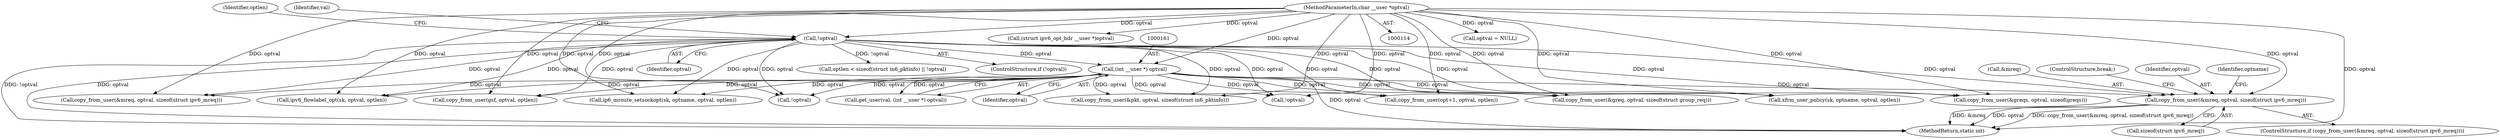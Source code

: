 digraph "0_linux_45f6fad84cc305103b28d73482b344d7f5b76f39_11@API" {
"1001427" [label="(Call,copy_from_user(&mreq, optval, sizeof(struct ipv6_mreq)))"];
"1000144" [label="(Call,!optval)"];
"1000118" [label="(MethodParameterIn,char __user *optval)"];
"1000160" [label="(Call,(int __user *) optval)"];
"1000946" [label="(Call,optlen < sizeof(struct in6_pktinfo) || !optval)"];
"1000813" [label="(Call,optval = NULL)"];
"1000160" [label="(Call,(int __user *) optval)"];
"1000143" [label="(ControlStructure,if (!optval))"];
"1000179" [label="(Call,ip6_mroute_setsockopt(sk, optname, optval, optlen))"];
"1000818" [label="(Call,!optval)"];
"1000955" [label="(Call,copy_from_user(&pkt, optval, sizeof(struct in6_pktinfo)))"];
"1001426" [label="(ControlStructure,if (copy_from_user(&mreq, optval, sizeof(struct ipv6_mreq))))"];
"1000145" [label="(Identifier,optval)"];
"1000951" [label="(Call,!optval)"];
"1001427" [label="(Call,copy_from_user(&mreq, optval, sizeof(struct ipv6_mreq)))"];
"1001085" [label="(Call,copy_from_user(opt+1, optval, optlen))"];
"1000144" [label="(Call,!optval)"];
"1000862" [label="(Call,(struct ipv6_opt_hdr __user *)optval)"];
"1001478" [label="(Call,copy_from_user(&greq, optval, sizeof(struct group_req)))"];
"1001878" [label="(Call,xfrm_user_policy(sk, optname, optval, optlen))"];
"1000147" [label="(Identifier,val)"];
"1001430" [label="(Identifier,optval)"];
"1001436" [label="(Identifier,optname)"];
"1001428" [label="(Call,&mreq)"];
"1001433" [label="(ControlStructure,break;)"];
"1001550" [label="(Call,copy_from_user(&greqs, optval, sizeof(greqs)))"];
"1000118" [label="(MethodParameterIn,char __user *optval)"];
"1000158" [label="(Call,get_user(val, (int __user *) optval))"];
"1001702" [label="(Call,copy_from_user(gsf, optval, optlen))"];
"1001377" [label="(Call,copy_from_user(&mreq, optval, sizeof(struct ipv6_mreq)))"];
"1000153" [label="(Identifier,optlen)"];
"1000162" [label="(Identifier,optval)"];
"1001857" [label="(Call,ipv6_flowlabel_opt(sk, optval, optlen))"];
"1002046" [label="(MethodReturn,static int)"];
"1001431" [label="(Call,sizeof(struct ipv6_mreq))"];
"1001427" -> "1001426"  [label="AST: "];
"1001427" -> "1001431"  [label="CFG: "];
"1001428" -> "1001427"  [label="AST: "];
"1001430" -> "1001427"  [label="AST: "];
"1001431" -> "1001427"  [label="AST: "];
"1001433" -> "1001427"  [label="CFG: "];
"1001436" -> "1001427"  [label="CFG: "];
"1001427" -> "1002046"  [label="DDG: copy_from_user(&mreq, optval, sizeof(struct ipv6_mreq))"];
"1001427" -> "1002046"  [label="DDG: &mreq"];
"1001427" -> "1002046"  [label="DDG: optval"];
"1000144" -> "1001427"  [label="DDG: optval"];
"1000160" -> "1001427"  [label="DDG: optval"];
"1000118" -> "1001427"  [label="DDG: optval"];
"1000144" -> "1000143"  [label="AST: "];
"1000144" -> "1000145"  [label="CFG: "];
"1000145" -> "1000144"  [label="AST: "];
"1000147" -> "1000144"  [label="CFG: "];
"1000153" -> "1000144"  [label="CFG: "];
"1000144" -> "1002046"  [label="DDG: !optval"];
"1000144" -> "1002046"  [label="DDG: optval"];
"1000118" -> "1000144"  [label="DDG: optval"];
"1000144" -> "1000160"  [label="DDG: optval"];
"1000144" -> "1000179"  [label="DDG: optval"];
"1000144" -> "1000818"  [label="DDG: optval"];
"1000144" -> "1000946"  [label="DDG: !optval"];
"1000144" -> "1000951"  [label="DDG: optval"];
"1000144" -> "1000955"  [label="DDG: optval"];
"1000144" -> "1001085"  [label="DDG: optval"];
"1000144" -> "1001377"  [label="DDG: optval"];
"1000144" -> "1001478"  [label="DDG: optval"];
"1000144" -> "1001550"  [label="DDG: optval"];
"1000144" -> "1001702"  [label="DDG: optval"];
"1000144" -> "1001857"  [label="DDG: optval"];
"1000144" -> "1001878"  [label="DDG: optval"];
"1000118" -> "1000114"  [label="AST: "];
"1000118" -> "1002046"  [label="DDG: optval"];
"1000118" -> "1000160"  [label="DDG: optval"];
"1000118" -> "1000179"  [label="DDG: optval"];
"1000118" -> "1000813"  [label="DDG: optval"];
"1000118" -> "1000818"  [label="DDG: optval"];
"1000118" -> "1000862"  [label="DDG: optval"];
"1000118" -> "1000951"  [label="DDG: optval"];
"1000118" -> "1000955"  [label="DDG: optval"];
"1000118" -> "1001085"  [label="DDG: optval"];
"1000118" -> "1001377"  [label="DDG: optval"];
"1000118" -> "1001478"  [label="DDG: optval"];
"1000118" -> "1001550"  [label="DDG: optval"];
"1000118" -> "1001702"  [label="DDG: optval"];
"1000118" -> "1001857"  [label="DDG: optval"];
"1000118" -> "1001878"  [label="DDG: optval"];
"1000160" -> "1000158"  [label="AST: "];
"1000160" -> "1000162"  [label="CFG: "];
"1000161" -> "1000160"  [label="AST: "];
"1000162" -> "1000160"  [label="AST: "];
"1000158" -> "1000160"  [label="CFG: "];
"1000160" -> "1002046"  [label="DDG: optval"];
"1000160" -> "1000158"  [label="DDG: optval"];
"1000160" -> "1000179"  [label="DDG: optval"];
"1000160" -> "1000818"  [label="DDG: optval"];
"1000160" -> "1000951"  [label="DDG: optval"];
"1000160" -> "1000955"  [label="DDG: optval"];
"1000160" -> "1001085"  [label="DDG: optval"];
"1000160" -> "1001377"  [label="DDG: optval"];
"1000160" -> "1001478"  [label="DDG: optval"];
"1000160" -> "1001550"  [label="DDG: optval"];
"1000160" -> "1001702"  [label="DDG: optval"];
"1000160" -> "1001857"  [label="DDG: optval"];
"1000160" -> "1001878"  [label="DDG: optval"];
}

